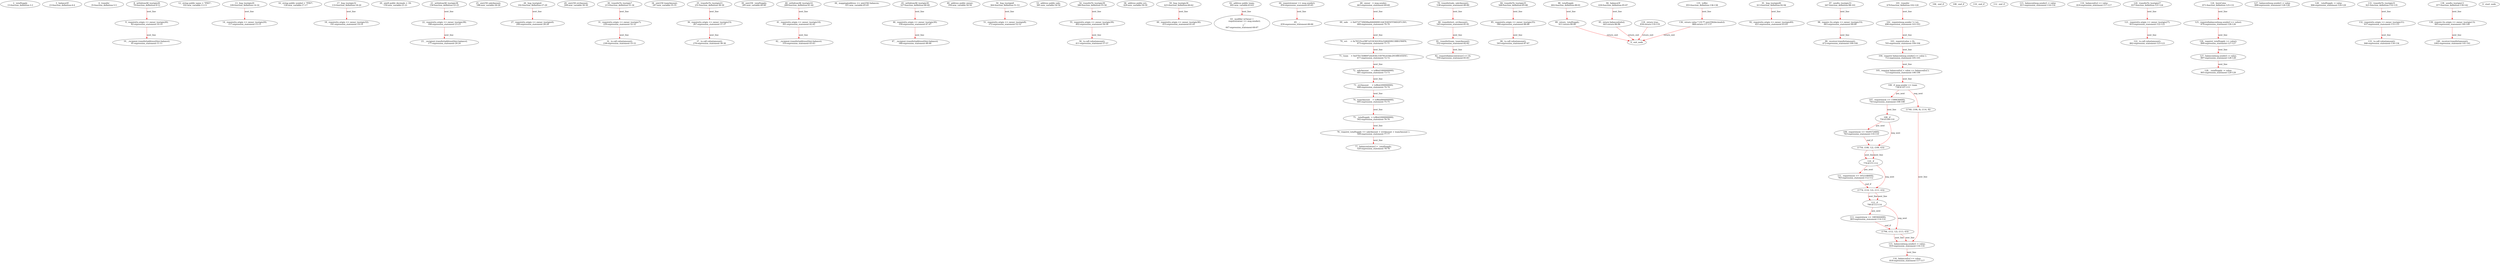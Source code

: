 digraph  {
15 [label="2_ totalSupply\n15-function_definition-3-3", type_label=function_definition];
23 [label="3_ balanceOf\n23-function_definition-4-4", type_label=function_definition];
35 [label="4_ transfer\n35-function_definition-5-5", type_label=function_definition];
70 [label="8_ withdrawAll_txorigin26\n70-function_definition-9-12", type_label=function_definition];
82 [label="9_ require(tx.origin == owner_txorigin26);\n82-expression_statement-10-10", type_label=expression_statement];
91 [label="10_ _recipient.transfer(address(this).balance);\n91-expression_statement-11-11", type_label=expression_statement];
102 [label="12_ string public name = \"PHO\";\n102-new_variable-13-13", type_label=new_variable];
109 [label="13_ bug_txorigin20\n109-function_definition-14-16", type_label=function_definition];
117 [label="14_ require(tx.origin == owner_txorigin20);\n117-expression_statement-15-15", type_label=expression_statement];
126 [label="16_ string public symbol = \"PHO\";\n126-new_variable-17-17", type_label=new_variable];
133 [label="17_ bug_txorigin32\n133-function_definition-18-20", type_label=function_definition];
141 [label="18_ require(tx.origin == owner_txorigin32);\n141-expression_statement-19-19", type_label=expression_statement];
150 [label="20_ uint8 public decimals = 18;\n150-new_variable-21-21", type_label=new_variable];
156 [label="21_ withdrawAll_txorigin38\n156-function_definition-22-25", type_label=function_definition];
168 [label="22_ require(tx.origin == owner_txorigin38);\n168-expression_statement-23-23", type_label=expression_statement];
177 [label="23_ _recipient.transfer(address(this).balance);\n177-expression_statement-24-24", type_label=expression_statement];
188 [label="25_ uint256 saleAmount;\n188-new_variable-26-26", type_label=new_variable];
192 [label="26_ bug_txorigin4\n192-function_definition-27-29", type_label=function_definition];
200 [label="27_ require(tx.origin == owner_txorigin4);\n200-expression_statement-28-28", type_label=expression_statement];
209 [label="29_ uint256 evtAmount;\n209-new_variable-30-30", type_label=new_variable];
213 [label="30_ transferTo_txorigin7\n213-function_definition-31-34", type_label=function_definition];
229 [label="31_ require(tx.origin == owner_txorigin7);\n229-expression_statement-32-32", type_label=expression_statement];
238 [label="32_ to.call.value(amount);\n238-expression_statement-33-33", type_label=expression_statement];
247 [label="34_ uint256 teamAmount;\n247-new_variable-35-35", type_label=new_variable];
251 [label="35_ transferTo_txorigin23\n251-function_definition-36-39", type_label=function_definition];
267 [label="36_ require(tx.origin == owner_txorigin23);\n267-expression_statement-37-37", type_label=expression_statement];
276 [label="37_ to.call.value(amount);\n276-expression_statement-38-38", type_label=expression_statement];
285 [label="39_ uint256 _totalSupply;\n285-new_variable-40-40", type_label=new_variable];
289 [label="40_ withdrawAll_txorigin14\n289-function_definition-41-44", type_label=function_definition];
301 [label="41_ require(tx.origin == owner_txorigin14);\n301-expression_statement-42-42", type_label=expression_statement];
310 [label="42_ _recipient.transfer(address(this).balance);\n310-expression_statement-43-43", type_label=expression_statement];
321 [label="44_ mapping(address => uint256) balances;\n321-new_variable-45-45", type_label=new_variable];
327 [label="45_ withdrawAll_txorigin30\n327-function_definition-46-49", type_label=function_definition];
339 [label="46_ require(tx.origin == owner_txorigin30);\n339-expression_statement-47-47", type_label=expression_statement];
348 [label="47_ _recipient.transfer(address(this).balance);\n348-expression_statement-48-48", type_label=expression_statement];
359 [label="49_ address public owner;\n359-new_variable-50-50", type_label=new_variable];
364 [label="50_ bug_txorigin8\n364-function_definition-51-53", type_label=function_definition];
372 [label="51_ require(tx.origin == owner_txorigin8);\n372-expression_statement-52-52", type_label=expression_statement];
381 [label="53_ address public sale;\n381-new_variable-54-54", type_label=new_variable];
386 [label="54_ transferTo_txorigin39\n386-function_definition-55-58", type_label=function_definition];
402 [label="55_ require(tx.origin == owner_txorigin39);\n402-expression_statement-56-56", type_label=expression_statement];
411 [label="56_ to.call.value(amount);\n411-expression_statement-57-57", type_label=expression_statement];
420 [label="58_ address public evt;\n420-new_variable-59-59", type_label=new_variable];
425 [label="59_ bug_txorigin36\n425-function_definition-60-62", type_label=function_definition];
433 [label="60_ require(tx.origin == owner_txorigin36);\n433-expression_statement-61-61", type_label=expression_statement];
442 [label="62_ address public team;\n442-new_variable-63-63", type_label=new_variable];
447 [label="63_ modifier isOwner {\n        require(owner == msg.sender);\n        _;\n    }\n447-expression_statement-64-67", type_label=expression_statement];
450 [label="64_ require(owner == msg.sender);\n450-expression_statement-65-65", type_label=expression_statement];
459 [label="65_ _;\n459-expression_statement-66-66", type_label=expression_statement];
463 [label="68_ owner   = msg.sender;\n463-expression_statement-69-69", type_label=expression_statement];
469 [label="69_ sale    = 0x071F73f4D0befd4406901AACE6D5FFD6D297c561;\n469-expression_statement-70-70", type_label=expression_statement];
473 [label="70_ evt     = 0x76535ca5BF1d33434A302e5A464Df433BB1F80F6;\n473-expression_statement-71-71", type_label=expression_statement];
477 [label="71_ team    = 0xD7EC5D8697e4c83Dc33D781d19dc2910fB165D5C;\n477-expression_statement-72-72", type_label=expression_statement];
481 [label="72_ saleAmount    = toWei(1000000000);\n481-expression_statement-73-73", type_label=expression_statement];
488 [label="73_ evtAmount     = toWei(200000000);\n488-expression_statement-74-74", type_label=expression_statement];
495 [label="74_ teamAmount    = toWei(800000000);\n495-expression_statement-75-75", type_label=expression_statement];
502 [label="75_ _totalSupply  = toWei(2000000000);\n502-expression_statement-76-76", type_label=expression_statement];
509 [label="76_ require(_totalSupply == saleAmount + evtAmount + teamAmount );\n509-expression_statement-77-77", type_label=expression_statement];
520 [label="77_ balances[owner] = _totalSupply;\n520-expression_statement-78-78", type_label=expression_statement];
538 [label="79_ transfer(sale, saleAmount);\n538-expression_statement-80-80", type_label=expression_statement];
545 [label="80_ transfer(evt, evtAmount);\n545-expression_statement-81-81", type_label=expression_statement];
552 [label="81_ transfer(team, teamAmount);\n552-expression_statement-82-82", type_label=expression_statement];
559 [label="82_ require(balances[owner] == 0);\n559-expression_statement-83-83", type_label=expression_statement];
568 [label="84_ transferTo_txorigin35\n568-function_definition-85-88", type_label=function_definition];
584 [label="85_ require(tx.origin == owner_txorigin35);\n584-expression_statement-86-86", type_label=expression_statement];
593 [label="86_ to.call.value(amount);\n593-expression_statement-87-87", type_label=expression_statement];
602 [label="88_ totalSupply\n602-function_definition-89-91", type_label=function_definition];
611 [label="89_ return _totalSupply;\n611-return-90-90", type_label=return];
613 [label="91_ bug_txorigin40\n613-function_definition-92-94", type_label=function_definition];
621 [label="92_ require(tx.origin == owner_txorigin40);\n621-expression_statement-93-93", type_label=expression_statement];
630 [label="94_ balanceOf\n630-function_definition-95-97", type_label=function_definition];
643 [label="95_ return balances[who];\n643-return-96-96", type_label=return];
647 [label="97_ sendto_txorigin33\n647-function_definition-98-101", type_label=function_definition];
663 [label="98_ require (tx.origin == owner_txorigin33);\n663-expression_statement-99-99", type_label=expression_statement];
672 [label="99_ receiver.transfer(amount);\n672-expression_statement-100-100", type_label=expression_statement];
679 [label="101_ transfer\n679-function_definition-102-120", type_label=function_definition];
696 [label="102_ require(msg.sender != to);\n696-expression_statement-103-103", type_label=expression_statement];
705 [label="103_ require(value > 0);\n705-expression_statement-104-104", type_label=expression_statement];
712 [label="104_ require( balances[msg.sender] >= value );\n712-expression_statement-105-105", type_label=expression_statement];
723 [label="105_ require( balances[to] + value >= balances[to] );\n723-expression_statement-106-106", type_label=expression_statement];
736 [label="106_ if_msg.sender == team\n736-if-107-115", type_label=if];
1740 [label="106_ end_if", type_label=end_if];
743 [label="107_ require(now >= 1589036400);\n743-expression_statement-108-108", type_label=expression_statement];
750 [label="108_ if\n750-if-109-110", type_label=if];
1754 [label="108_ end_if", type_label=end_if];
763 [label="109_ require(now >= 1620572400);\n763-expression_statement-110-110", type_label=expression_statement];
770 [label="110_ if\n770-if-111-112", type_label=if];
1774 [label="110_ end_if", type_label=end_if];
783 [label="111_ require(now >= 1652108400);\n783-expression_statement-112-112", type_label=expression_statement];
790 [label="112_ if\n790-if-113-114", type_label=if];
1794 [label="112_ end_if", type_label=end_if];
803 [label="113_ require(now >= 1683644400);\n803-expression_statement-114-114", type_label=expression_statement];
810 [label="115_ balances[msg.sender] -= value;\n810-expression_statement-116-116", type_label=expression_statement];
811 [label="115_ balances[msg.sender] -= value\n811-expression_statement-116-116", type_label=expression_statement];
818 [label="116_ balances[to] += value;\n818-expression_statement-117-117", type_label=expression_statement];
819 [label="116_ balances[to] += value\n819-expression_statement-117-117", type_label=expression_statement];
834 [label="118_ return true;\n834-return-119-119", type_label=return];
837 [label="120_ transferTo_txorigin27\n837-function_definition-121-124", type_label=function_definition];
853 [label="121_ require(tx.origin == owner_txorigin27);\n853-expression_statement-122-122", type_label=expression_statement];
862 [label="122_ to.call.value(amount);\n862-expression_statement-123-123", type_label=expression_statement];
871 [label="124_ burnCoins\n871-function_definition-125-131", type_label=function_definition];
879 [label="125_ require(balances[msg.sender] >= value);\n879-expression_statement-126-126", type_label=expression_statement];
890 [label="126_ require(_totalSupply >= value);\n890-expression_statement-127-127", type_label=expression_statement];
897 [label="127_ balances[msg.sender] -= value;\n897-expression_statement-128-128", type_label=expression_statement];
898 [label="127_ balances[msg.sender] -= value\n898-expression_statement-128-128", type_label=expression_statement];
905 [label="128_ _totalSupply -= value;\n905-expression_statement-129-129", type_label=expression_statement];
906 [label="128_ _totalSupply -= value\n906-expression_statement-129-129", type_label=expression_statement];
921 [label="131_ transferTo_txorigin31\n921-function_definition-132-135", type_label=function_definition];
937 [label="132_ require(tx.origin == owner_txorigin31);\n937-expression_statement-133-133", type_label=expression_statement];
946 [label="133_ to.call.value(amount);\n946-expression_statement-134-134", type_label=expression_statement];
955 [label="135_ toWei\n955-function_definition-136-138", type_label=function_definition];
968 [label="136_ return value * (10 ** uint256(decimals));\n968-return-137-137", type_label=return];
977 [label="138_ sendto_txorigin13\n977-function_definition-139-142", type_label=function_definition];
993 [label="139_ require (tx.origin == owner_txorigin13);\n993-expression_statement-140-140", type_label=expression_statement];
1002 [label="140_ receiver.transfer(amount);\n1002-expression_statement-141-141", type_label=expression_statement];
1 [label="0_ start_node", type_label=start];
2 [label="0_ exit_node", type_label=exit];
"(1740, (106, 8), (114, 9))";
"(1754, (108, 12), (109, 43))";
"(1774, (110, 12), (111, 43))";
"(1794, (112, 12), (113, 43))";
70 -> 82  [color=red, controlflow_type=next_line, edge_type=CFG_edge, key=0, label=next_line];
82 -> 91  [color=red, controlflow_type=next_line, edge_type=CFG_edge, key=0, label=next_line];
109 -> 117  [color=red, controlflow_type=next_line, edge_type=CFG_edge, key=0, label=next_line];
133 -> 141  [color=red, controlflow_type=next_line, edge_type=CFG_edge, key=0, label=next_line];
156 -> 168  [color=red, controlflow_type=next_line, edge_type=CFG_edge, key=0, label=next_line];
168 -> 177  [color=red, controlflow_type=next_line, edge_type=CFG_edge, key=0, label=next_line];
192 -> 200  [color=red, controlflow_type=next_line, edge_type=CFG_edge, key=0, label=next_line];
213 -> 229  [color=red, controlflow_type=next_line, edge_type=CFG_edge, key=0, label=next_line];
229 -> 238  [color=red, controlflow_type=next_line, edge_type=CFG_edge, key=0, label=next_line];
251 -> 267  [color=red, controlflow_type=next_line, edge_type=CFG_edge, key=0, label=next_line];
267 -> 276  [color=red, controlflow_type=next_line, edge_type=CFG_edge, key=0, label=next_line];
289 -> 301  [color=red, controlflow_type=next_line, edge_type=CFG_edge, key=0, label=next_line];
301 -> 310  [color=red, controlflow_type=next_line, edge_type=CFG_edge, key=0, label=next_line];
327 -> 339  [color=red, controlflow_type=next_line, edge_type=CFG_edge, key=0, label=next_line];
339 -> 348  [color=red, controlflow_type=next_line, edge_type=CFG_edge, key=0, label=next_line];
364 -> 372  [color=red, controlflow_type=next_line, edge_type=CFG_edge, key=0, label=next_line];
386 -> 402  [color=red, controlflow_type=next_line, edge_type=CFG_edge, key=0, label=next_line];
402 -> 411  [color=red, controlflow_type=next_line, edge_type=CFG_edge, key=0, label=next_line];
425 -> 433  [color=red, controlflow_type=next_line, edge_type=CFG_edge, key=0, label=next_line];
442 -> 447  [color=red, controlflow_type=next_line, edge_type=CFG_edge, key=0, label=next_line];
450 -> 459  [color=red, controlflow_type=next_line, edge_type=CFG_edge, key=0, label=next_line];
463 -> 469  [color=red, controlflow_type=next_line, edge_type=CFG_edge, key=0, label=next_line];
469 -> 473  [color=red, controlflow_type=next_line, edge_type=CFG_edge, key=0, label=next_line];
473 -> 477  [color=red, controlflow_type=next_line, edge_type=CFG_edge, key=0, label=next_line];
477 -> 481  [color=red, controlflow_type=next_line, edge_type=CFG_edge, key=0, label=next_line];
481 -> 488  [color=red, controlflow_type=next_line, edge_type=CFG_edge, key=0, label=next_line];
488 -> 495  [color=red, controlflow_type=next_line, edge_type=CFG_edge, key=0, label=next_line];
495 -> 502  [color=red, controlflow_type=next_line, edge_type=CFG_edge, key=0, label=next_line];
502 -> 509  [color=red, controlflow_type=next_line, edge_type=CFG_edge, key=0, label=next_line];
509 -> 520  [color=red, controlflow_type=next_line, edge_type=CFG_edge, key=0, label=next_line];
538 -> 545  [color=red, controlflow_type=next_line, edge_type=CFG_edge, key=0, label=next_line];
545 -> 552  [color=red, controlflow_type=next_line, edge_type=CFG_edge, key=0, label=next_line];
552 -> 559  [color=red, controlflow_type=next_line, edge_type=CFG_edge, key=0, label=next_line];
568 -> 584  [color=red, controlflow_type=next_line, edge_type=CFG_edge, key=0, label=next_line];
584 -> 593  [color=red, controlflow_type=next_line, edge_type=CFG_edge, key=0, label=next_line];
602 -> 611  [color=red, controlflow_type=next_line, edge_type=CFG_edge, key=0, label=next_line];
611 -> 2  [color=red, controlflow_type=return_exit, edge_type=CFG_edge, key=0, label=return_exit];
613 -> 621  [color=red, controlflow_type=next_line, edge_type=CFG_edge, key=0, label=next_line];
630 -> 643  [color=red, controlflow_type=next_line, edge_type=CFG_edge, key=0, label=next_line];
643 -> 2  [color=red, controlflow_type=return_exit, edge_type=CFG_edge, key=0, label=return_exit];
647 -> 663  [color=red, controlflow_type=next_line, edge_type=CFG_edge, key=0, label=next_line];
663 -> 672  [color=red, controlflow_type=next_line, edge_type=CFG_edge, key=0, label=next_line];
679 -> 696  [color=red, controlflow_type=next_line, edge_type=CFG_edge, key=0, label=next_line];
696 -> 705  [color=red, controlflow_type=next_line, edge_type=CFG_edge, key=0, label=next_line];
705 -> 712  [color=red, controlflow_type=next_line, edge_type=CFG_edge, key=0, label=next_line];
712 -> 723  [color=red, controlflow_type=next_line, edge_type=CFG_edge, key=0, label=next_line];
723 -> 736  [color=red, controlflow_type=next_line, edge_type=CFG_edge, key=0, label=next_line];
736 -> 743  [color=red, controlflow_type=pos_next, edge_type=CFG_edge, key=0, label=pos_next];
736 -> "(1740, (106, 8), (114, 9))"  [color=red, controlflow_type=neg_next, edge_type=CFG_edge, key=0, label=neg_next];
743 -> 750  [color=red, controlflow_type=next_line, edge_type=CFG_edge, key=0, label=next_line];
750 -> 763  [color=red, controlflow_type=pos_next, edge_type=CFG_edge, key=0, label=pos_next];
750 -> "(1754, (108, 12), (109, 43))"  [color=red, controlflow_type=neg_next, edge_type=CFG_edge, key=0, label=neg_next];
763 -> "(1754, (108, 12), (109, 43))"  [color=red, controlflow_type=end_if, edge_type=CFG_edge, key=0, label=end_if];
770 -> 783  [color=red, controlflow_type=pos_next, edge_type=CFG_edge, key=0, label=pos_next];
770 -> "(1774, (110, 12), (111, 43))"  [color=red, controlflow_type=neg_next, edge_type=CFG_edge, key=0, label=neg_next];
783 -> "(1774, (110, 12), (111, 43))"  [color=red, controlflow_type=end_if, edge_type=CFG_edge, key=0, label=end_if];
790 -> 803  [color=red, controlflow_type=pos_next, edge_type=CFG_edge, key=0, label=pos_next];
790 -> "(1794, (112, 12), (113, 43))"  [color=red, controlflow_type=neg_next, edge_type=CFG_edge, key=0, label=neg_next];
803 -> "(1794, (112, 12), (113, 43))"  [color=red, controlflow_type=end_if, edge_type=CFG_edge, key=0, label=end_if];
810 -> 818  [color=red, controlflow_type=next_line, edge_type=CFG_edge, key=0, label=next_line];
834 -> 2  [color=red, controlflow_type=return_exit, edge_type=CFG_edge, key=0, label=return_exit];
837 -> 853  [color=red, controlflow_type=next_line, edge_type=CFG_edge, key=0, label=next_line];
853 -> 862  [color=red, controlflow_type=next_line, edge_type=CFG_edge, key=0, label=next_line];
871 -> 879  [color=red, controlflow_type=next_line, edge_type=CFG_edge, key=0, label=next_line];
879 -> 890  [color=red, controlflow_type=next_line, edge_type=CFG_edge, key=0, label=next_line];
890 -> 897  [color=red, controlflow_type=next_line, edge_type=CFG_edge, key=0, label=next_line];
897 -> 905  [color=red, controlflow_type=next_line, edge_type=CFG_edge, key=0, label=next_line];
921 -> 937  [color=red, controlflow_type=next_line, edge_type=CFG_edge, key=0, label=next_line];
937 -> 946  [color=red, controlflow_type=next_line, edge_type=CFG_edge, key=0, label=next_line];
955 -> 968  [color=red, controlflow_type=next_line, edge_type=CFG_edge, key=0, label=next_line];
968 -> 2  [color=red, controlflow_type=return_exit, edge_type=CFG_edge, key=0, label=return_exit];
977 -> 993  [color=red, controlflow_type=next_line, edge_type=CFG_edge, key=0, label=next_line];
993 -> 1002  [color=red, controlflow_type=next_line, edge_type=CFG_edge, key=0, label=next_line];
"(1740, (106, 8), (114, 9))" -> 810  [color=red, controlflow_type=next_line, edge_type=CFG_edge, key=0, label=next_line];
"(1754, (108, 12), (109, 43))" -> 770  [color=red, controlflow_type=next_line, edge_type=CFG_edge, key=0, label=next_line];
"(1754, (108, 12), (109, 43))" -> 770  [color=red, controlflow_type=next_line, edge_type=CFG_edge, key=1, label=next_line];
"(1774, (110, 12), (111, 43))" -> 790  [color=red, controlflow_type=next_line, edge_type=CFG_edge, key=0, label=next_line];
"(1774, (110, 12), (111, 43))" -> 790  [color=red, controlflow_type=next_line, edge_type=CFG_edge, key=1, label=next_line];
"(1794, (112, 12), (113, 43))" -> 810  [color=red, controlflow_type=next_line, edge_type=CFG_edge, key=0, label=next_line];
"(1794, (112, 12), (113, 43))" -> 810  [color=red, controlflow_type=next_line, edge_type=CFG_edge, key=1, label=next_line];
}
